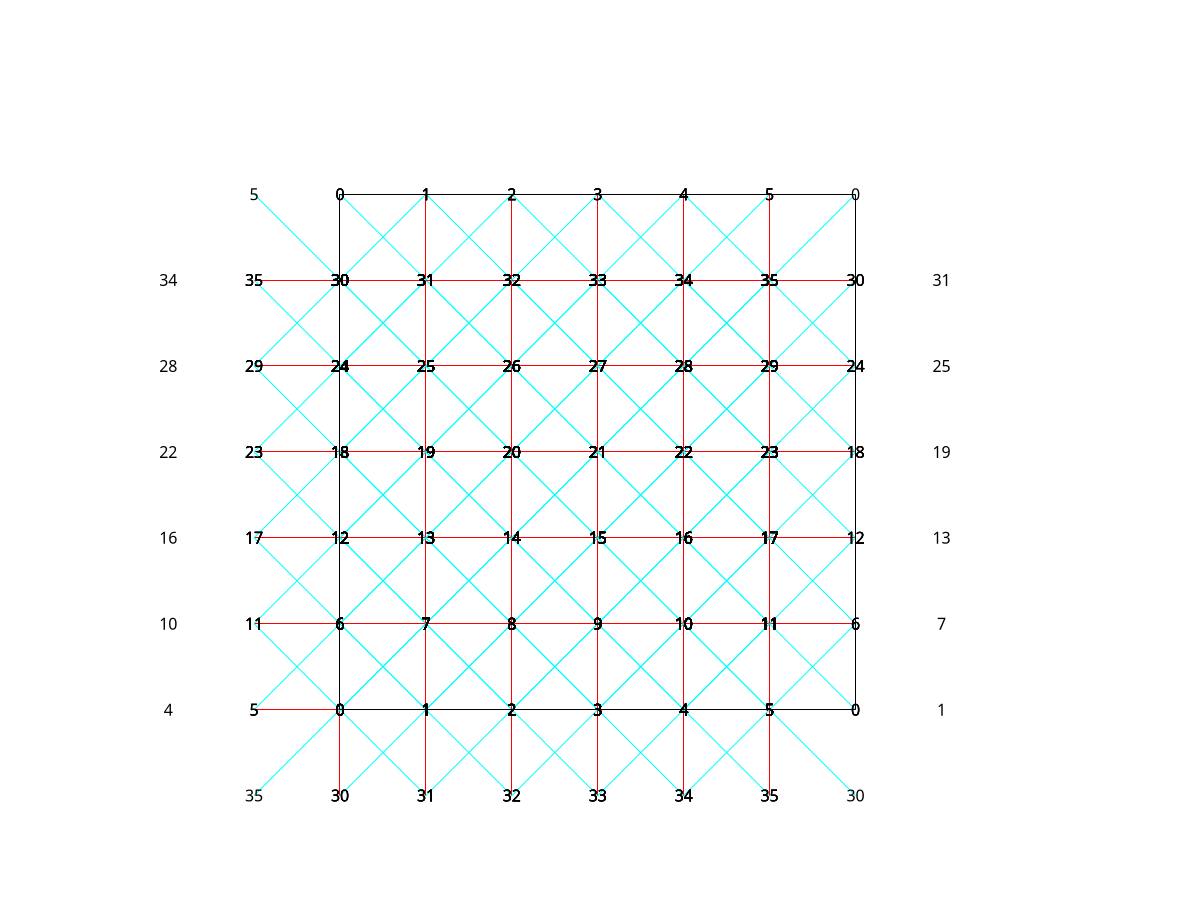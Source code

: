 #set terminal pdf color enhanced \
#dashed dl 1.0 size 20.0cm, 20.0cm 
#set output "lattice.pdf"
set xrange [-2.000000: 8.000000]
set yrange [-2.000000: 8.000000]
set size square
unset key
unset tics
unset border
set style line 1 lc 1 lt 1
set style line 2 lc 5 lt 1
set style line 3 lc 0 lt 1
set arrow from 0.000000, 0.000000 to 6.000000, 0.000000 nohead front ls 3
set arrow from 6.000000, 0.000000 to 6.000000, 6.000000 nohead front ls 3
set arrow from 6.000000, 6.000000 to 0.000000, 6.000000 nohead front ls 3
set arrow from 0.000000, 6.000000 to 0.000000, 0.000000 nohead front ls 3
set label "0" at 0.000000, 0.000000 center front
set label "5" at -1.000000, 0.000000 center front
set arrow from 0.000000, 0.000000 to -1.000000, 0.000000 nohead ls 1
set label "0" at 0.000000, 0.000000 center front
set label "1" at 1.000000, 0.000000 center front
set arrow from 0.000000, 0.000000 to 1.000000, 0.000000 nohead ls 1
set label "0" at 0.000000, 0.000000 center front
set label "30" at 0.000000, -1.000000 center front
set arrow from 0.000000, 0.000000 to 0.000000, -1.000000 nohead ls 1
set label "0" at 0.000000, 0.000000 center front
set label "6" at 0.000000, 1.000000 center front
set arrow from 0.000000, 0.000000 to 0.000000, 1.000000 nohead ls 1
set label "0" at 0.000000, 0.000000 center front
set label "35" at -1.000000, -1.000000 center front
set arrow from 0.000000, 0.000000 to -1.000000, -1.000000 nohead ls 2
set label "0" at 0.000000, 0.000000 center front
set label "7" at 1.000000, 1.000000 center front
set arrow from 0.000000, 0.000000 to 1.000000, 1.000000 nohead ls 2
set label "0" at 0.000000, 0.000000 center front
set label "11" at -1.000000, 1.000000 center front
set arrow from 0.000000, 0.000000 to -1.000000, 1.000000 nohead ls 2
set label "0" at 0.000000, 0.000000 center front
set label "31" at 1.000000, -1.000000 center front
set arrow from 0.000000, 0.000000 to 1.000000, -1.000000 nohead ls 2
set label "0" at 0.000000, 0.000000 center front
set label "4" at -2.000000, 0.000000 center front
set label "0" at 0.000000, 0.000000 center front
set label "2" at 2.000000, 0.000000 center front
set label "0" at 0.000000, 0.000000 center front
set label "30" at 0.000000, -1.000000 center front
set label "0" at 0.000000, 0.000000 center front
set label "6" at 0.000000, 1.000000 center front
set label "1" at 1.000000, 0.000000 center front
set label "0" at 0.000000, 0.000000 center front
set arrow from 1.000000, 0.000000 to 0.000000, 0.000000 nohead ls 1
set label "1" at 1.000000, 0.000000 center front
set label "2" at 2.000000, 0.000000 center front
set arrow from 1.000000, 0.000000 to 2.000000, 0.000000 nohead ls 1
set label "1" at 1.000000, 0.000000 center front
set label "31" at 1.000000, -1.000000 center front
set arrow from 1.000000, 0.000000 to 1.000000, -1.000000 nohead ls 1
set label "1" at 1.000000, 0.000000 center front
set label "7" at 1.000000, 1.000000 center front
set arrow from 1.000000, 0.000000 to 1.000000, 1.000000 nohead ls 1
set label "1" at 1.000000, 0.000000 center front
set label "30" at 0.000000, -1.000000 center front
set arrow from 1.000000, 0.000000 to 0.000000, -1.000000 nohead ls 2
set label "1" at 1.000000, 0.000000 center front
set label "8" at 2.000000, 1.000000 center front
set arrow from 1.000000, 0.000000 to 2.000000, 1.000000 nohead ls 2
set label "1" at 1.000000, 0.000000 center front
set label "6" at 0.000000, 1.000000 center front
set arrow from 1.000000, 0.000000 to 0.000000, 1.000000 nohead ls 2
set label "1" at 1.000000, 0.000000 center front
set label "32" at 2.000000, -1.000000 center front
set arrow from 1.000000, 0.000000 to 2.000000, -1.000000 nohead ls 2
set label "1" at 1.000000, 0.000000 center front
set label "5" at -1.000000, 0.000000 center front
set label "1" at 1.000000, 0.000000 center front
set label "3" at 3.000000, 0.000000 center front
set label "1" at 1.000000, 0.000000 center front
set label "31" at 1.000000, -1.000000 center front
set label "1" at 1.000000, 0.000000 center front
set label "7" at 1.000000, 1.000000 center front
set label "2" at 2.000000, 0.000000 center front
set label "1" at 1.000000, 0.000000 center front
set arrow from 2.000000, 0.000000 to 1.000000, 0.000000 nohead ls 1
set label "2" at 2.000000, 0.000000 center front
set label "3" at 3.000000, 0.000000 center front
set arrow from 2.000000, 0.000000 to 3.000000, 0.000000 nohead ls 1
set label "2" at 2.000000, 0.000000 center front
set label "32" at 2.000000, -1.000000 center front
set arrow from 2.000000, 0.000000 to 2.000000, -1.000000 nohead ls 1
set label "2" at 2.000000, 0.000000 center front
set label "8" at 2.000000, 1.000000 center front
set arrow from 2.000000, 0.000000 to 2.000000, 1.000000 nohead ls 1
set label "2" at 2.000000, 0.000000 center front
set label "31" at 1.000000, -1.000000 center front
set arrow from 2.000000, 0.000000 to 1.000000, -1.000000 nohead ls 2
set label "2" at 2.000000, 0.000000 center front
set label "9" at 3.000000, 1.000000 center front
set arrow from 2.000000, 0.000000 to 3.000000, 1.000000 nohead ls 2
set label "2" at 2.000000, 0.000000 center front
set label "7" at 1.000000, 1.000000 center front
set arrow from 2.000000, 0.000000 to 1.000000, 1.000000 nohead ls 2
set label "2" at 2.000000, 0.000000 center front
set label "33" at 3.000000, -1.000000 center front
set arrow from 2.000000, 0.000000 to 3.000000, -1.000000 nohead ls 2
set label "2" at 2.000000, 0.000000 center front
set label "0" at 0.000000, 0.000000 center front
set label "2" at 2.000000, 0.000000 center front
set label "4" at 4.000000, 0.000000 center front
set label "2" at 2.000000, 0.000000 center front
set label "32" at 2.000000, -1.000000 center front
set label "2" at 2.000000, 0.000000 center front
set label "8" at 2.000000, 1.000000 center front
set label "3" at 3.000000, 0.000000 center front
set label "2" at 2.000000, 0.000000 center front
set arrow from 3.000000, 0.000000 to 2.000000, 0.000000 nohead ls 1
set label "3" at 3.000000, 0.000000 center front
set label "4" at 4.000000, 0.000000 center front
set arrow from 3.000000, 0.000000 to 4.000000, 0.000000 nohead ls 1
set label "3" at 3.000000, 0.000000 center front
set label "33" at 3.000000, -1.000000 center front
set arrow from 3.000000, 0.000000 to 3.000000, -1.000000 nohead ls 1
set label "3" at 3.000000, 0.000000 center front
set label "9" at 3.000000, 1.000000 center front
set arrow from 3.000000, 0.000000 to 3.000000, 1.000000 nohead ls 1
set label "3" at 3.000000, 0.000000 center front
set label "32" at 2.000000, -1.000000 center front
set arrow from 3.000000, 0.000000 to 2.000000, -1.000000 nohead ls 2
set label "3" at 3.000000, 0.000000 center front
set label "10" at 4.000000, 1.000000 center front
set arrow from 3.000000, 0.000000 to 4.000000, 1.000000 nohead ls 2
set label "3" at 3.000000, 0.000000 center front
set label "8" at 2.000000, 1.000000 center front
set arrow from 3.000000, 0.000000 to 2.000000, 1.000000 nohead ls 2
set label "3" at 3.000000, 0.000000 center front
set label "34" at 4.000000, -1.000000 center front
set arrow from 3.000000, 0.000000 to 4.000000, -1.000000 nohead ls 2
set label "3" at 3.000000, 0.000000 center front
set label "1" at 1.000000, 0.000000 center front
set label "3" at 3.000000, 0.000000 center front
set label "5" at 5.000000, 0.000000 center front
set label "3" at 3.000000, 0.000000 center front
set label "33" at 3.000000, -1.000000 center front
set label "3" at 3.000000, 0.000000 center front
set label "9" at 3.000000, 1.000000 center front
set label "4" at 4.000000, 0.000000 center front
set label "3" at 3.000000, 0.000000 center front
set arrow from 4.000000, 0.000000 to 3.000000, 0.000000 nohead ls 1
set label "4" at 4.000000, 0.000000 center front
set label "5" at 5.000000, 0.000000 center front
set arrow from 4.000000, 0.000000 to 5.000000, 0.000000 nohead ls 1
set label "4" at 4.000000, 0.000000 center front
set label "34" at 4.000000, -1.000000 center front
set arrow from 4.000000, 0.000000 to 4.000000, -1.000000 nohead ls 1
set label "4" at 4.000000, 0.000000 center front
set label "10" at 4.000000, 1.000000 center front
set arrow from 4.000000, 0.000000 to 4.000000, 1.000000 nohead ls 1
set label "4" at 4.000000, 0.000000 center front
set label "33" at 3.000000, -1.000000 center front
set arrow from 4.000000, 0.000000 to 3.000000, -1.000000 nohead ls 2
set label "4" at 4.000000, 0.000000 center front
set label "11" at 5.000000, 1.000000 center front
set arrow from 4.000000, 0.000000 to 5.000000, 1.000000 nohead ls 2
set label "4" at 4.000000, 0.000000 center front
set label "9" at 3.000000, 1.000000 center front
set arrow from 4.000000, 0.000000 to 3.000000, 1.000000 nohead ls 2
set label "4" at 4.000000, 0.000000 center front
set label "35" at 5.000000, -1.000000 center front
set arrow from 4.000000, 0.000000 to 5.000000, -1.000000 nohead ls 2
set label "4" at 4.000000, 0.000000 center front
set label "2" at 2.000000, 0.000000 center front
set label "4" at 4.000000, 0.000000 center front
set label "0" at 6.000000, 0.000000 center front
set label "4" at 4.000000, 0.000000 center front
set label "34" at 4.000000, -1.000000 center front
set label "4" at 4.000000, 0.000000 center front
set label "10" at 4.000000, 1.000000 center front
set label "5" at 5.000000, 0.000000 center front
set label "4" at 4.000000, 0.000000 center front
set arrow from 5.000000, 0.000000 to 4.000000, 0.000000 nohead ls 1
set label "5" at 5.000000, 0.000000 center front
set label "0" at 6.000000, 0.000000 center front
set arrow from 5.000000, 0.000000 to 6.000000, 0.000000 nohead ls 1
set label "5" at 5.000000, 0.000000 center front
set label "35" at 5.000000, -1.000000 center front
set arrow from 5.000000, 0.000000 to 5.000000, -1.000000 nohead ls 1
set label "5" at 5.000000, 0.000000 center front
set label "11" at 5.000000, 1.000000 center front
set arrow from 5.000000, 0.000000 to 5.000000, 1.000000 nohead ls 1
set label "5" at 5.000000, 0.000000 center front
set label "34" at 4.000000, -1.000000 center front
set arrow from 5.000000, 0.000000 to 4.000000, -1.000000 nohead ls 2
set label "5" at 5.000000, 0.000000 center front
set label "6" at 6.000000, 1.000000 center front
set arrow from 5.000000, 0.000000 to 6.000000, 1.000000 nohead ls 2
set label "5" at 5.000000, 0.000000 center front
set label "10" at 4.000000, 1.000000 center front
set arrow from 5.000000, 0.000000 to 4.000000, 1.000000 nohead ls 2
set label "5" at 5.000000, 0.000000 center front
set label "30" at 6.000000, -1.000000 center front
set arrow from 5.000000, 0.000000 to 6.000000, -1.000000 nohead ls 2
set label "5" at 5.000000, 0.000000 center front
set label "3" at 3.000000, 0.000000 center front
set label "5" at 5.000000, 0.000000 center front
set label "1" at 7.000000, 0.000000 center front
set label "5" at 5.000000, 0.000000 center front
set label "35" at 5.000000, -1.000000 center front
set label "5" at 5.000000, 0.000000 center front
set label "11" at 5.000000, 1.000000 center front
set label "6" at 0.000000, 1.000000 center front
set label "11" at -1.000000, 1.000000 center front
set arrow from 0.000000, 1.000000 to -1.000000, 1.000000 nohead ls 1
set label "6" at 0.000000, 1.000000 center front
set label "7" at 1.000000, 1.000000 center front
set arrow from 0.000000, 1.000000 to 1.000000, 1.000000 nohead ls 1
set label "6" at 0.000000, 1.000000 center front
set label "0" at 0.000000, 0.000000 center front
set arrow from 0.000000, 1.000000 to 0.000000, 0.000000 nohead ls 1
set label "6" at 0.000000, 1.000000 center front
set label "12" at 0.000000, 2.000000 center front
set arrow from 0.000000, 1.000000 to 0.000000, 2.000000 nohead ls 1
set label "6" at 0.000000, 1.000000 center front
set label "5" at -1.000000, 0.000000 center front
set arrow from 0.000000, 1.000000 to -1.000000, 0.000000 nohead ls 2
set label "6" at 0.000000, 1.000000 center front
set label "13" at 1.000000, 2.000000 center front
set arrow from 0.000000, 1.000000 to 1.000000, 2.000000 nohead ls 2
set label "6" at 0.000000, 1.000000 center front
set label "17" at -1.000000, 2.000000 center front
set arrow from 0.000000, 1.000000 to -1.000000, 2.000000 nohead ls 2
set label "6" at 0.000000, 1.000000 center front
set label "1" at 1.000000, 0.000000 center front
set arrow from 0.000000, 1.000000 to 1.000000, 0.000000 nohead ls 2
set label "6" at 0.000000, 1.000000 center front
set label "10" at -2.000000, 1.000000 center front
set label "6" at 0.000000, 1.000000 center front
set label "8" at 2.000000, 1.000000 center front
set label "6" at 0.000000, 1.000000 center front
set label "0" at 0.000000, 0.000000 center front
set label "6" at 0.000000, 1.000000 center front
set label "12" at 0.000000, 2.000000 center front
set label "7" at 1.000000, 1.000000 center front
set label "6" at 0.000000, 1.000000 center front
set arrow from 1.000000, 1.000000 to 0.000000, 1.000000 nohead ls 1
set label "7" at 1.000000, 1.000000 center front
set label "8" at 2.000000, 1.000000 center front
set arrow from 1.000000, 1.000000 to 2.000000, 1.000000 nohead ls 1
set label "7" at 1.000000, 1.000000 center front
set label "1" at 1.000000, 0.000000 center front
set arrow from 1.000000, 1.000000 to 1.000000, 0.000000 nohead ls 1
set label "7" at 1.000000, 1.000000 center front
set label "13" at 1.000000, 2.000000 center front
set arrow from 1.000000, 1.000000 to 1.000000, 2.000000 nohead ls 1
set label "7" at 1.000000, 1.000000 center front
set label "0" at 0.000000, 0.000000 center front
set arrow from 1.000000, 1.000000 to 0.000000, 0.000000 nohead ls 2
set label "7" at 1.000000, 1.000000 center front
set label "14" at 2.000000, 2.000000 center front
set arrow from 1.000000, 1.000000 to 2.000000, 2.000000 nohead ls 2
set label "7" at 1.000000, 1.000000 center front
set label "12" at 0.000000, 2.000000 center front
set arrow from 1.000000, 1.000000 to 0.000000, 2.000000 nohead ls 2
set label "7" at 1.000000, 1.000000 center front
set label "2" at 2.000000, 0.000000 center front
set arrow from 1.000000, 1.000000 to 2.000000, 0.000000 nohead ls 2
set label "7" at 1.000000, 1.000000 center front
set label "11" at -1.000000, 1.000000 center front
set label "7" at 1.000000, 1.000000 center front
set label "9" at 3.000000, 1.000000 center front
set label "7" at 1.000000, 1.000000 center front
set label "1" at 1.000000, 0.000000 center front
set label "7" at 1.000000, 1.000000 center front
set label "13" at 1.000000, 2.000000 center front
set label "8" at 2.000000, 1.000000 center front
set label "7" at 1.000000, 1.000000 center front
set arrow from 2.000000, 1.000000 to 1.000000, 1.000000 nohead ls 1
set label "8" at 2.000000, 1.000000 center front
set label "9" at 3.000000, 1.000000 center front
set arrow from 2.000000, 1.000000 to 3.000000, 1.000000 nohead ls 1
set label "8" at 2.000000, 1.000000 center front
set label "2" at 2.000000, 0.000000 center front
set arrow from 2.000000, 1.000000 to 2.000000, 0.000000 nohead ls 1
set label "8" at 2.000000, 1.000000 center front
set label "14" at 2.000000, 2.000000 center front
set arrow from 2.000000, 1.000000 to 2.000000, 2.000000 nohead ls 1
set label "8" at 2.000000, 1.000000 center front
set label "1" at 1.000000, 0.000000 center front
set arrow from 2.000000, 1.000000 to 1.000000, 0.000000 nohead ls 2
set label "8" at 2.000000, 1.000000 center front
set label "15" at 3.000000, 2.000000 center front
set arrow from 2.000000, 1.000000 to 3.000000, 2.000000 nohead ls 2
set label "8" at 2.000000, 1.000000 center front
set label "13" at 1.000000, 2.000000 center front
set arrow from 2.000000, 1.000000 to 1.000000, 2.000000 nohead ls 2
set label "8" at 2.000000, 1.000000 center front
set label "3" at 3.000000, 0.000000 center front
set arrow from 2.000000, 1.000000 to 3.000000, 0.000000 nohead ls 2
set label "8" at 2.000000, 1.000000 center front
set label "6" at 0.000000, 1.000000 center front
set label "8" at 2.000000, 1.000000 center front
set label "10" at 4.000000, 1.000000 center front
set label "8" at 2.000000, 1.000000 center front
set label "2" at 2.000000, 0.000000 center front
set label "8" at 2.000000, 1.000000 center front
set label "14" at 2.000000, 2.000000 center front
set label "9" at 3.000000, 1.000000 center front
set label "8" at 2.000000, 1.000000 center front
set arrow from 3.000000, 1.000000 to 2.000000, 1.000000 nohead ls 1
set label "9" at 3.000000, 1.000000 center front
set label "10" at 4.000000, 1.000000 center front
set arrow from 3.000000, 1.000000 to 4.000000, 1.000000 nohead ls 1
set label "9" at 3.000000, 1.000000 center front
set label "3" at 3.000000, 0.000000 center front
set arrow from 3.000000, 1.000000 to 3.000000, 0.000000 nohead ls 1
set label "9" at 3.000000, 1.000000 center front
set label "15" at 3.000000, 2.000000 center front
set arrow from 3.000000, 1.000000 to 3.000000, 2.000000 nohead ls 1
set label "9" at 3.000000, 1.000000 center front
set label "2" at 2.000000, 0.000000 center front
set arrow from 3.000000, 1.000000 to 2.000000, 0.000000 nohead ls 2
set label "9" at 3.000000, 1.000000 center front
set label "16" at 4.000000, 2.000000 center front
set arrow from 3.000000, 1.000000 to 4.000000, 2.000000 nohead ls 2
set label "9" at 3.000000, 1.000000 center front
set label "14" at 2.000000, 2.000000 center front
set arrow from 3.000000, 1.000000 to 2.000000, 2.000000 nohead ls 2
set label "9" at 3.000000, 1.000000 center front
set label "4" at 4.000000, 0.000000 center front
set arrow from 3.000000, 1.000000 to 4.000000, 0.000000 nohead ls 2
set label "9" at 3.000000, 1.000000 center front
set label "7" at 1.000000, 1.000000 center front
set label "9" at 3.000000, 1.000000 center front
set label "11" at 5.000000, 1.000000 center front
set label "9" at 3.000000, 1.000000 center front
set label "3" at 3.000000, 0.000000 center front
set label "9" at 3.000000, 1.000000 center front
set label "15" at 3.000000, 2.000000 center front
set label "10" at 4.000000, 1.000000 center front
set label "9" at 3.000000, 1.000000 center front
set arrow from 4.000000, 1.000000 to 3.000000, 1.000000 nohead ls 1
set label "10" at 4.000000, 1.000000 center front
set label "11" at 5.000000, 1.000000 center front
set arrow from 4.000000, 1.000000 to 5.000000, 1.000000 nohead ls 1
set label "10" at 4.000000, 1.000000 center front
set label "4" at 4.000000, 0.000000 center front
set arrow from 4.000000, 1.000000 to 4.000000, 0.000000 nohead ls 1
set label "10" at 4.000000, 1.000000 center front
set label "16" at 4.000000, 2.000000 center front
set arrow from 4.000000, 1.000000 to 4.000000, 2.000000 nohead ls 1
set label "10" at 4.000000, 1.000000 center front
set label "3" at 3.000000, 0.000000 center front
set arrow from 4.000000, 1.000000 to 3.000000, 0.000000 nohead ls 2
set label "10" at 4.000000, 1.000000 center front
set label "17" at 5.000000, 2.000000 center front
set arrow from 4.000000, 1.000000 to 5.000000, 2.000000 nohead ls 2
set label "10" at 4.000000, 1.000000 center front
set label "15" at 3.000000, 2.000000 center front
set arrow from 4.000000, 1.000000 to 3.000000, 2.000000 nohead ls 2
set label "10" at 4.000000, 1.000000 center front
set label "5" at 5.000000, 0.000000 center front
set arrow from 4.000000, 1.000000 to 5.000000, 0.000000 nohead ls 2
set label "10" at 4.000000, 1.000000 center front
set label "8" at 2.000000, 1.000000 center front
set label "10" at 4.000000, 1.000000 center front
set label "6" at 6.000000, 1.000000 center front
set label "10" at 4.000000, 1.000000 center front
set label "4" at 4.000000, 0.000000 center front
set label "10" at 4.000000, 1.000000 center front
set label "16" at 4.000000, 2.000000 center front
set label "11" at 5.000000, 1.000000 center front
set label "10" at 4.000000, 1.000000 center front
set arrow from 5.000000, 1.000000 to 4.000000, 1.000000 nohead ls 1
set label "11" at 5.000000, 1.000000 center front
set label "6" at 6.000000, 1.000000 center front
set arrow from 5.000000, 1.000000 to 6.000000, 1.000000 nohead ls 1
set label "11" at 5.000000, 1.000000 center front
set label "5" at 5.000000, 0.000000 center front
set arrow from 5.000000, 1.000000 to 5.000000, 0.000000 nohead ls 1
set label "11" at 5.000000, 1.000000 center front
set label "17" at 5.000000, 2.000000 center front
set arrow from 5.000000, 1.000000 to 5.000000, 2.000000 nohead ls 1
set label "11" at 5.000000, 1.000000 center front
set label "4" at 4.000000, 0.000000 center front
set arrow from 5.000000, 1.000000 to 4.000000, 0.000000 nohead ls 2
set label "11" at 5.000000, 1.000000 center front
set label "12" at 6.000000, 2.000000 center front
set arrow from 5.000000, 1.000000 to 6.000000, 2.000000 nohead ls 2
set label "11" at 5.000000, 1.000000 center front
set label "16" at 4.000000, 2.000000 center front
set arrow from 5.000000, 1.000000 to 4.000000, 2.000000 nohead ls 2
set label "11" at 5.000000, 1.000000 center front
set label "0" at 6.000000, 0.000000 center front
set arrow from 5.000000, 1.000000 to 6.000000, 0.000000 nohead ls 2
set label "11" at 5.000000, 1.000000 center front
set label "9" at 3.000000, 1.000000 center front
set label "11" at 5.000000, 1.000000 center front
set label "7" at 7.000000, 1.000000 center front
set label "11" at 5.000000, 1.000000 center front
set label "5" at 5.000000, 0.000000 center front
set label "11" at 5.000000, 1.000000 center front
set label "17" at 5.000000, 2.000000 center front
set label "12" at 0.000000, 2.000000 center front
set label "17" at -1.000000, 2.000000 center front
set arrow from 0.000000, 2.000000 to -1.000000, 2.000000 nohead ls 1
set label "12" at 0.000000, 2.000000 center front
set label "13" at 1.000000, 2.000000 center front
set arrow from 0.000000, 2.000000 to 1.000000, 2.000000 nohead ls 1
set label "12" at 0.000000, 2.000000 center front
set label "6" at 0.000000, 1.000000 center front
set arrow from 0.000000, 2.000000 to 0.000000, 1.000000 nohead ls 1
set label "12" at 0.000000, 2.000000 center front
set label "18" at 0.000000, 3.000000 center front
set arrow from 0.000000, 2.000000 to 0.000000, 3.000000 nohead ls 1
set label "12" at 0.000000, 2.000000 center front
set label "11" at -1.000000, 1.000000 center front
set arrow from 0.000000, 2.000000 to -1.000000, 1.000000 nohead ls 2
set label "12" at 0.000000, 2.000000 center front
set label "19" at 1.000000, 3.000000 center front
set arrow from 0.000000, 2.000000 to 1.000000, 3.000000 nohead ls 2
set label "12" at 0.000000, 2.000000 center front
set label "23" at -1.000000, 3.000000 center front
set arrow from 0.000000, 2.000000 to -1.000000, 3.000000 nohead ls 2
set label "12" at 0.000000, 2.000000 center front
set label "7" at 1.000000, 1.000000 center front
set arrow from 0.000000, 2.000000 to 1.000000, 1.000000 nohead ls 2
set label "12" at 0.000000, 2.000000 center front
set label "16" at -2.000000, 2.000000 center front
set label "12" at 0.000000, 2.000000 center front
set label "14" at 2.000000, 2.000000 center front
set label "12" at 0.000000, 2.000000 center front
set label "6" at 0.000000, 1.000000 center front
set label "12" at 0.000000, 2.000000 center front
set label "18" at 0.000000, 3.000000 center front
set label "13" at 1.000000, 2.000000 center front
set label "12" at 0.000000, 2.000000 center front
set arrow from 1.000000, 2.000000 to 0.000000, 2.000000 nohead ls 1
set label "13" at 1.000000, 2.000000 center front
set label "14" at 2.000000, 2.000000 center front
set arrow from 1.000000, 2.000000 to 2.000000, 2.000000 nohead ls 1
set label "13" at 1.000000, 2.000000 center front
set label "7" at 1.000000, 1.000000 center front
set arrow from 1.000000, 2.000000 to 1.000000, 1.000000 nohead ls 1
set label "13" at 1.000000, 2.000000 center front
set label "19" at 1.000000, 3.000000 center front
set arrow from 1.000000, 2.000000 to 1.000000, 3.000000 nohead ls 1
set label "13" at 1.000000, 2.000000 center front
set label "6" at 0.000000, 1.000000 center front
set arrow from 1.000000, 2.000000 to 0.000000, 1.000000 nohead ls 2
set label "13" at 1.000000, 2.000000 center front
set label "20" at 2.000000, 3.000000 center front
set arrow from 1.000000, 2.000000 to 2.000000, 3.000000 nohead ls 2
set label "13" at 1.000000, 2.000000 center front
set label "18" at 0.000000, 3.000000 center front
set arrow from 1.000000, 2.000000 to 0.000000, 3.000000 nohead ls 2
set label "13" at 1.000000, 2.000000 center front
set label "8" at 2.000000, 1.000000 center front
set arrow from 1.000000, 2.000000 to 2.000000, 1.000000 nohead ls 2
set label "13" at 1.000000, 2.000000 center front
set label "17" at -1.000000, 2.000000 center front
set label "13" at 1.000000, 2.000000 center front
set label "15" at 3.000000, 2.000000 center front
set label "13" at 1.000000, 2.000000 center front
set label "7" at 1.000000, 1.000000 center front
set label "13" at 1.000000, 2.000000 center front
set label "19" at 1.000000, 3.000000 center front
set label "14" at 2.000000, 2.000000 center front
set label "13" at 1.000000, 2.000000 center front
set arrow from 2.000000, 2.000000 to 1.000000, 2.000000 nohead ls 1
set label "14" at 2.000000, 2.000000 center front
set label "15" at 3.000000, 2.000000 center front
set arrow from 2.000000, 2.000000 to 3.000000, 2.000000 nohead ls 1
set label "14" at 2.000000, 2.000000 center front
set label "8" at 2.000000, 1.000000 center front
set arrow from 2.000000, 2.000000 to 2.000000, 1.000000 nohead ls 1
set label "14" at 2.000000, 2.000000 center front
set label "20" at 2.000000, 3.000000 center front
set arrow from 2.000000, 2.000000 to 2.000000, 3.000000 nohead ls 1
set label "14" at 2.000000, 2.000000 center front
set label "7" at 1.000000, 1.000000 center front
set arrow from 2.000000, 2.000000 to 1.000000, 1.000000 nohead ls 2
set label "14" at 2.000000, 2.000000 center front
set label "21" at 3.000000, 3.000000 center front
set arrow from 2.000000, 2.000000 to 3.000000, 3.000000 nohead ls 2
set label "14" at 2.000000, 2.000000 center front
set label "19" at 1.000000, 3.000000 center front
set arrow from 2.000000, 2.000000 to 1.000000, 3.000000 nohead ls 2
set label "14" at 2.000000, 2.000000 center front
set label "9" at 3.000000, 1.000000 center front
set arrow from 2.000000, 2.000000 to 3.000000, 1.000000 nohead ls 2
set label "14" at 2.000000, 2.000000 center front
set label "12" at 0.000000, 2.000000 center front
set label "14" at 2.000000, 2.000000 center front
set label "16" at 4.000000, 2.000000 center front
set label "14" at 2.000000, 2.000000 center front
set label "8" at 2.000000, 1.000000 center front
set label "14" at 2.000000, 2.000000 center front
set label "20" at 2.000000, 3.000000 center front
set label "15" at 3.000000, 2.000000 center front
set label "14" at 2.000000, 2.000000 center front
set arrow from 3.000000, 2.000000 to 2.000000, 2.000000 nohead ls 1
set label "15" at 3.000000, 2.000000 center front
set label "16" at 4.000000, 2.000000 center front
set arrow from 3.000000, 2.000000 to 4.000000, 2.000000 nohead ls 1
set label "15" at 3.000000, 2.000000 center front
set label "9" at 3.000000, 1.000000 center front
set arrow from 3.000000, 2.000000 to 3.000000, 1.000000 nohead ls 1
set label "15" at 3.000000, 2.000000 center front
set label "21" at 3.000000, 3.000000 center front
set arrow from 3.000000, 2.000000 to 3.000000, 3.000000 nohead ls 1
set label "15" at 3.000000, 2.000000 center front
set label "8" at 2.000000, 1.000000 center front
set arrow from 3.000000, 2.000000 to 2.000000, 1.000000 nohead ls 2
set label "15" at 3.000000, 2.000000 center front
set label "22" at 4.000000, 3.000000 center front
set arrow from 3.000000, 2.000000 to 4.000000, 3.000000 nohead ls 2
set label "15" at 3.000000, 2.000000 center front
set label "20" at 2.000000, 3.000000 center front
set arrow from 3.000000, 2.000000 to 2.000000, 3.000000 nohead ls 2
set label "15" at 3.000000, 2.000000 center front
set label "10" at 4.000000, 1.000000 center front
set arrow from 3.000000, 2.000000 to 4.000000, 1.000000 nohead ls 2
set label "15" at 3.000000, 2.000000 center front
set label "13" at 1.000000, 2.000000 center front
set label "15" at 3.000000, 2.000000 center front
set label "17" at 5.000000, 2.000000 center front
set label "15" at 3.000000, 2.000000 center front
set label "9" at 3.000000, 1.000000 center front
set label "15" at 3.000000, 2.000000 center front
set label "21" at 3.000000, 3.000000 center front
set label "16" at 4.000000, 2.000000 center front
set label "15" at 3.000000, 2.000000 center front
set arrow from 4.000000, 2.000000 to 3.000000, 2.000000 nohead ls 1
set label "16" at 4.000000, 2.000000 center front
set label "17" at 5.000000, 2.000000 center front
set arrow from 4.000000, 2.000000 to 5.000000, 2.000000 nohead ls 1
set label "16" at 4.000000, 2.000000 center front
set label "10" at 4.000000, 1.000000 center front
set arrow from 4.000000, 2.000000 to 4.000000, 1.000000 nohead ls 1
set label "16" at 4.000000, 2.000000 center front
set label "22" at 4.000000, 3.000000 center front
set arrow from 4.000000, 2.000000 to 4.000000, 3.000000 nohead ls 1
set label "16" at 4.000000, 2.000000 center front
set label "9" at 3.000000, 1.000000 center front
set arrow from 4.000000, 2.000000 to 3.000000, 1.000000 nohead ls 2
set label "16" at 4.000000, 2.000000 center front
set label "23" at 5.000000, 3.000000 center front
set arrow from 4.000000, 2.000000 to 5.000000, 3.000000 nohead ls 2
set label "16" at 4.000000, 2.000000 center front
set label "21" at 3.000000, 3.000000 center front
set arrow from 4.000000, 2.000000 to 3.000000, 3.000000 nohead ls 2
set label "16" at 4.000000, 2.000000 center front
set label "11" at 5.000000, 1.000000 center front
set arrow from 4.000000, 2.000000 to 5.000000, 1.000000 nohead ls 2
set label "16" at 4.000000, 2.000000 center front
set label "14" at 2.000000, 2.000000 center front
set label "16" at 4.000000, 2.000000 center front
set label "12" at 6.000000, 2.000000 center front
set label "16" at 4.000000, 2.000000 center front
set label "10" at 4.000000, 1.000000 center front
set label "16" at 4.000000, 2.000000 center front
set label "22" at 4.000000, 3.000000 center front
set label "17" at 5.000000, 2.000000 center front
set label "16" at 4.000000, 2.000000 center front
set arrow from 5.000000, 2.000000 to 4.000000, 2.000000 nohead ls 1
set label "17" at 5.000000, 2.000000 center front
set label "12" at 6.000000, 2.000000 center front
set arrow from 5.000000, 2.000000 to 6.000000, 2.000000 nohead ls 1
set label "17" at 5.000000, 2.000000 center front
set label "11" at 5.000000, 1.000000 center front
set arrow from 5.000000, 2.000000 to 5.000000, 1.000000 nohead ls 1
set label "17" at 5.000000, 2.000000 center front
set label "23" at 5.000000, 3.000000 center front
set arrow from 5.000000, 2.000000 to 5.000000, 3.000000 nohead ls 1
set label "17" at 5.000000, 2.000000 center front
set label "10" at 4.000000, 1.000000 center front
set arrow from 5.000000, 2.000000 to 4.000000, 1.000000 nohead ls 2
set label "17" at 5.000000, 2.000000 center front
set label "18" at 6.000000, 3.000000 center front
set arrow from 5.000000, 2.000000 to 6.000000, 3.000000 nohead ls 2
set label "17" at 5.000000, 2.000000 center front
set label "22" at 4.000000, 3.000000 center front
set arrow from 5.000000, 2.000000 to 4.000000, 3.000000 nohead ls 2
set label "17" at 5.000000, 2.000000 center front
set label "6" at 6.000000, 1.000000 center front
set arrow from 5.000000, 2.000000 to 6.000000, 1.000000 nohead ls 2
set label "17" at 5.000000, 2.000000 center front
set label "15" at 3.000000, 2.000000 center front
set label "17" at 5.000000, 2.000000 center front
set label "13" at 7.000000, 2.000000 center front
set label "17" at 5.000000, 2.000000 center front
set label "11" at 5.000000, 1.000000 center front
set label "17" at 5.000000, 2.000000 center front
set label "23" at 5.000000, 3.000000 center front
set label "18" at 0.000000, 3.000000 center front
set label "23" at -1.000000, 3.000000 center front
set arrow from 0.000000, 3.000000 to -1.000000, 3.000000 nohead ls 1
set label "18" at 0.000000, 3.000000 center front
set label "19" at 1.000000, 3.000000 center front
set arrow from 0.000000, 3.000000 to 1.000000, 3.000000 nohead ls 1
set label "18" at 0.000000, 3.000000 center front
set label "12" at 0.000000, 2.000000 center front
set arrow from 0.000000, 3.000000 to 0.000000, 2.000000 nohead ls 1
set label "18" at 0.000000, 3.000000 center front
set label "24" at 0.000000, 4.000000 center front
set arrow from 0.000000, 3.000000 to 0.000000, 4.000000 nohead ls 1
set label "18" at 0.000000, 3.000000 center front
set label "17" at -1.000000, 2.000000 center front
set arrow from 0.000000, 3.000000 to -1.000000, 2.000000 nohead ls 2
set label "18" at 0.000000, 3.000000 center front
set label "25" at 1.000000, 4.000000 center front
set arrow from 0.000000, 3.000000 to 1.000000, 4.000000 nohead ls 2
set label "18" at 0.000000, 3.000000 center front
set label "29" at -1.000000, 4.000000 center front
set arrow from 0.000000, 3.000000 to -1.000000, 4.000000 nohead ls 2
set label "18" at 0.000000, 3.000000 center front
set label "13" at 1.000000, 2.000000 center front
set arrow from 0.000000, 3.000000 to 1.000000, 2.000000 nohead ls 2
set label "18" at 0.000000, 3.000000 center front
set label "22" at -2.000000, 3.000000 center front
set label "18" at 0.000000, 3.000000 center front
set label "20" at 2.000000, 3.000000 center front
set label "18" at 0.000000, 3.000000 center front
set label "12" at 0.000000, 2.000000 center front
set label "18" at 0.000000, 3.000000 center front
set label "24" at 0.000000, 4.000000 center front
set label "19" at 1.000000, 3.000000 center front
set label "18" at 0.000000, 3.000000 center front
set arrow from 1.000000, 3.000000 to 0.000000, 3.000000 nohead ls 1
set label "19" at 1.000000, 3.000000 center front
set label "20" at 2.000000, 3.000000 center front
set arrow from 1.000000, 3.000000 to 2.000000, 3.000000 nohead ls 1
set label "19" at 1.000000, 3.000000 center front
set label "13" at 1.000000, 2.000000 center front
set arrow from 1.000000, 3.000000 to 1.000000, 2.000000 nohead ls 1
set label "19" at 1.000000, 3.000000 center front
set label "25" at 1.000000, 4.000000 center front
set arrow from 1.000000, 3.000000 to 1.000000, 4.000000 nohead ls 1
set label "19" at 1.000000, 3.000000 center front
set label "12" at 0.000000, 2.000000 center front
set arrow from 1.000000, 3.000000 to 0.000000, 2.000000 nohead ls 2
set label "19" at 1.000000, 3.000000 center front
set label "26" at 2.000000, 4.000000 center front
set arrow from 1.000000, 3.000000 to 2.000000, 4.000000 nohead ls 2
set label "19" at 1.000000, 3.000000 center front
set label "24" at 0.000000, 4.000000 center front
set arrow from 1.000000, 3.000000 to 0.000000, 4.000000 nohead ls 2
set label "19" at 1.000000, 3.000000 center front
set label "14" at 2.000000, 2.000000 center front
set arrow from 1.000000, 3.000000 to 2.000000, 2.000000 nohead ls 2
set label "19" at 1.000000, 3.000000 center front
set label "23" at -1.000000, 3.000000 center front
set label "19" at 1.000000, 3.000000 center front
set label "21" at 3.000000, 3.000000 center front
set label "19" at 1.000000, 3.000000 center front
set label "13" at 1.000000, 2.000000 center front
set label "19" at 1.000000, 3.000000 center front
set label "25" at 1.000000, 4.000000 center front
set label "20" at 2.000000, 3.000000 center front
set label "19" at 1.000000, 3.000000 center front
set arrow from 2.000000, 3.000000 to 1.000000, 3.000000 nohead ls 1
set label "20" at 2.000000, 3.000000 center front
set label "21" at 3.000000, 3.000000 center front
set arrow from 2.000000, 3.000000 to 3.000000, 3.000000 nohead ls 1
set label "20" at 2.000000, 3.000000 center front
set label "14" at 2.000000, 2.000000 center front
set arrow from 2.000000, 3.000000 to 2.000000, 2.000000 nohead ls 1
set label "20" at 2.000000, 3.000000 center front
set label "26" at 2.000000, 4.000000 center front
set arrow from 2.000000, 3.000000 to 2.000000, 4.000000 nohead ls 1
set label "20" at 2.000000, 3.000000 center front
set label "13" at 1.000000, 2.000000 center front
set arrow from 2.000000, 3.000000 to 1.000000, 2.000000 nohead ls 2
set label "20" at 2.000000, 3.000000 center front
set label "27" at 3.000000, 4.000000 center front
set arrow from 2.000000, 3.000000 to 3.000000, 4.000000 nohead ls 2
set label "20" at 2.000000, 3.000000 center front
set label "25" at 1.000000, 4.000000 center front
set arrow from 2.000000, 3.000000 to 1.000000, 4.000000 nohead ls 2
set label "20" at 2.000000, 3.000000 center front
set label "15" at 3.000000, 2.000000 center front
set arrow from 2.000000, 3.000000 to 3.000000, 2.000000 nohead ls 2
set label "20" at 2.000000, 3.000000 center front
set label "18" at 0.000000, 3.000000 center front
set label "20" at 2.000000, 3.000000 center front
set label "22" at 4.000000, 3.000000 center front
set label "20" at 2.000000, 3.000000 center front
set label "14" at 2.000000, 2.000000 center front
set label "20" at 2.000000, 3.000000 center front
set label "26" at 2.000000, 4.000000 center front
set label "21" at 3.000000, 3.000000 center front
set label "20" at 2.000000, 3.000000 center front
set arrow from 3.000000, 3.000000 to 2.000000, 3.000000 nohead ls 1
set label "21" at 3.000000, 3.000000 center front
set label "22" at 4.000000, 3.000000 center front
set arrow from 3.000000, 3.000000 to 4.000000, 3.000000 nohead ls 1
set label "21" at 3.000000, 3.000000 center front
set label "15" at 3.000000, 2.000000 center front
set arrow from 3.000000, 3.000000 to 3.000000, 2.000000 nohead ls 1
set label "21" at 3.000000, 3.000000 center front
set label "27" at 3.000000, 4.000000 center front
set arrow from 3.000000, 3.000000 to 3.000000, 4.000000 nohead ls 1
set label "21" at 3.000000, 3.000000 center front
set label "14" at 2.000000, 2.000000 center front
set arrow from 3.000000, 3.000000 to 2.000000, 2.000000 nohead ls 2
set label "21" at 3.000000, 3.000000 center front
set label "28" at 4.000000, 4.000000 center front
set arrow from 3.000000, 3.000000 to 4.000000, 4.000000 nohead ls 2
set label "21" at 3.000000, 3.000000 center front
set label "26" at 2.000000, 4.000000 center front
set arrow from 3.000000, 3.000000 to 2.000000, 4.000000 nohead ls 2
set label "21" at 3.000000, 3.000000 center front
set label "16" at 4.000000, 2.000000 center front
set arrow from 3.000000, 3.000000 to 4.000000, 2.000000 nohead ls 2
set label "21" at 3.000000, 3.000000 center front
set label "19" at 1.000000, 3.000000 center front
set label "21" at 3.000000, 3.000000 center front
set label "23" at 5.000000, 3.000000 center front
set label "21" at 3.000000, 3.000000 center front
set label "15" at 3.000000, 2.000000 center front
set label "21" at 3.000000, 3.000000 center front
set label "27" at 3.000000, 4.000000 center front
set label "22" at 4.000000, 3.000000 center front
set label "21" at 3.000000, 3.000000 center front
set arrow from 4.000000, 3.000000 to 3.000000, 3.000000 nohead ls 1
set label "22" at 4.000000, 3.000000 center front
set label "23" at 5.000000, 3.000000 center front
set arrow from 4.000000, 3.000000 to 5.000000, 3.000000 nohead ls 1
set label "22" at 4.000000, 3.000000 center front
set label "16" at 4.000000, 2.000000 center front
set arrow from 4.000000, 3.000000 to 4.000000, 2.000000 nohead ls 1
set label "22" at 4.000000, 3.000000 center front
set label "28" at 4.000000, 4.000000 center front
set arrow from 4.000000, 3.000000 to 4.000000, 4.000000 nohead ls 1
set label "22" at 4.000000, 3.000000 center front
set label "15" at 3.000000, 2.000000 center front
set arrow from 4.000000, 3.000000 to 3.000000, 2.000000 nohead ls 2
set label "22" at 4.000000, 3.000000 center front
set label "29" at 5.000000, 4.000000 center front
set arrow from 4.000000, 3.000000 to 5.000000, 4.000000 nohead ls 2
set label "22" at 4.000000, 3.000000 center front
set label "27" at 3.000000, 4.000000 center front
set arrow from 4.000000, 3.000000 to 3.000000, 4.000000 nohead ls 2
set label "22" at 4.000000, 3.000000 center front
set label "17" at 5.000000, 2.000000 center front
set arrow from 4.000000, 3.000000 to 5.000000, 2.000000 nohead ls 2
set label "22" at 4.000000, 3.000000 center front
set label "20" at 2.000000, 3.000000 center front
set label "22" at 4.000000, 3.000000 center front
set label "18" at 6.000000, 3.000000 center front
set label "22" at 4.000000, 3.000000 center front
set label "16" at 4.000000, 2.000000 center front
set label "22" at 4.000000, 3.000000 center front
set label "28" at 4.000000, 4.000000 center front
set label "23" at 5.000000, 3.000000 center front
set label "22" at 4.000000, 3.000000 center front
set arrow from 5.000000, 3.000000 to 4.000000, 3.000000 nohead ls 1
set label "23" at 5.000000, 3.000000 center front
set label "18" at 6.000000, 3.000000 center front
set arrow from 5.000000, 3.000000 to 6.000000, 3.000000 nohead ls 1
set label "23" at 5.000000, 3.000000 center front
set label "17" at 5.000000, 2.000000 center front
set arrow from 5.000000, 3.000000 to 5.000000, 2.000000 nohead ls 1
set label "23" at 5.000000, 3.000000 center front
set label "29" at 5.000000, 4.000000 center front
set arrow from 5.000000, 3.000000 to 5.000000, 4.000000 nohead ls 1
set label "23" at 5.000000, 3.000000 center front
set label "16" at 4.000000, 2.000000 center front
set arrow from 5.000000, 3.000000 to 4.000000, 2.000000 nohead ls 2
set label "23" at 5.000000, 3.000000 center front
set label "24" at 6.000000, 4.000000 center front
set arrow from 5.000000, 3.000000 to 6.000000, 4.000000 nohead ls 2
set label "23" at 5.000000, 3.000000 center front
set label "28" at 4.000000, 4.000000 center front
set arrow from 5.000000, 3.000000 to 4.000000, 4.000000 nohead ls 2
set label "23" at 5.000000, 3.000000 center front
set label "12" at 6.000000, 2.000000 center front
set arrow from 5.000000, 3.000000 to 6.000000, 2.000000 nohead ls 2
set label "23" at 5.000000, 3.000000 center front
set label "21" at 3.000000, 3.000000 center front
set label "23" at 5.000000, 3.000000 center front
set label "19" at 7.000000, 3.000000 center front
set label "23" at 5.000000, 3.000000 center front
set label "17" at 5.000000, 2.000000 center front
set label "23" at 5.000000, 3.000000 center front
set label "29" at 5.000000, 4.000000 center front
set label "24" at 0.000000, 4.000000 center front
set label "29" at -1.000000, 4.000000 center front
set arrow from 0.000000, 4.000000 to -1.000000, 4.000000 nohead ls 1
set label "24" at 0.000000, 4.000000 center front
set label "25" at 1.000000, 4.000000 center front
set arrow from 0.000000, 4.000000 to 1.000000, 4.000000 nohead ls 1
set label "24" at 0.000000, 4.000000 center front
set label "18" at 0.000000, 3.000000 center front
set arrow from 0.000000, 4.000000 to 0.000000, 3.000000 nohead ls 1
set label "24" at 0.000000, 4.000000 center front
set label "30" at 0.000000, 5.000000 center front
set arrow from 0.000000, 4.000000 to 0.000000, 5.000000 nohead ls 1
set label "24" at 0.000000, 4.000000 center front
set label "23" at -1.000000, 3.000000 center front
set arrow from 0.000000, 4.000000 to -1.000000, 3.000000 nohead ls 2
set label "24" at 0.000000, 4.000000 center front
set label "31" at 1.000000, 5.000000 center front
set arrow from 0.000000, 4.000000 to 1.000000, 5.000000 nohead ls 2
set label "24" at 0.000000, 4.000000 center front
set label "35" at -1.000000, 5.000000 center front
set arrow from 0.000000, 4.000000 to -1.000000, 5.000000 nohead ls 2
set label "24" at 0.000000, 4.000000 center front
set label "19" at 1.000000, 3.000000 center front
set arrow from 0.000000, 4.000000 to 1.000000, 3.000000 nohead ls 2
set label "24" at 0.000000, 4.000000 center front
set label "28" at -2.000000, 4.000000 center front
set label "24" at 0.000000, 4.000000 center front
set label "26" at 2.000000, 4.000000 center front
set label "24" at 0.000000, 4.000000 center front
set label "18" at 0.000000, 3.000000 center front
set label "24" at 0.000000, 4.000000 center front
set label "30" at 0.000000, 5.000000 center front
set label "25" at 1.000000, 4.000000 center front
set label "24" at 0.000000, 4.000000 center front
set arrow from 1.000000, 4.000000 to 0.000000, 4.000000 nohead ls 1
set label "25" at 1.000000, 4.000000 center front
set label "26" at 2.000000, 4.000000 center front
set arrow from 1.000000, 4.000000 to 2.000000, 4.000000 nohead ls 1
set label "25" at 1.000000, 4.000000 center front
set label "19" at 1.000000, 3.000000 center front
set arrow from 1.000000, 4.000000 to 1.000000, 3.000000 nohead ls 1
set label "25" at 1.000000, 4.000000 center front
set label "31" at 1.000000, 5.000000 center front
set arrow from 1.000000, 4.000000 to 1.000000, 5.000000 nohead ls 1
set label "25" at 1.000000, 4.000000 center front
set label "18" at 0.000000, 3.000000 center front
set arrow from 1.000000, 4.000000 to 0.000000, 3.000000 nohead ls 2
set label "25" at 1.000000, 4.000000 center front
set label "32" at 2.000000, 5.000000 center front
set arrow from 1.000000, 4.000000 to 2.000000, 5.000000 nohead ls 2
set label "25" at 1.000000, 4.000000 center front
set label "30" at 0.000000, 5.000000 center front
set arrow from 1.000000, 4.000000 to 0.000000, 5.000000 nohead ls 2
set label "25" at 1.000000, 4.000000 center front
set label "20" at 2.000000, 3.000000 center front
set arrow from 1.000000, 4.000000 to 2.000000, 3.000000 nohead ls 2
set label "25" at 1.000000, 4.000000 center front
set label "29" at -1.000000, 4.000000 center front
set label "25" at 1.000000, 4.000000 center front
set label "27" at 3.000000, 4.000000 center front
set label "25" at 1.000000, 4.000000 center front
set label "19" at 1.000000, 3.000000 center front
set label "25" at 1.000000, 4.000000 center front
set label "31" at 1.000000, 5.000000 center front
set label "26" at 2.000000, 4.000000 center front
set label "25" at 1.000000, 4.000000 center front
set arrow from 2.000000, 4.000000 to 1.000000, 4.000000 nohead ls 1
set label "26" at 2.000000, 4.000000 center front
set label "27" at 3.000000, 4.000000 center front
set arrow from 2.000000, 4.000000 to 3.000000, 4.000000 nohead ls 1
set label "26" at 2.000000, 4.000000 center front
set label "20" at 2.000000, 3.000000 center front
set arrow from 2.000000, 4.000000 to 2.000000, 3.000000 nohead ls 1
set label "26" at 2.000000, 4.000000 center front
set label "32" at 2.000000, 5.000000 center front
set arrow from 2.000000, 4.000000 to 2.000000, 5.000000 nohead ls 1
set label "26" at 2.000000, 4.000000 center front
set label "19" at 1.000000, 3.000000 center front
set arrow from 2.000000, 4.000000 to 1.000000, 3.000000 nohead ls 2
set label "26" at 2.000000, 4.000000 center front
set label "33" at 3.000000, 5.000000 center front
set arrow from 2.000000, 4.000000 to 3.000000, 5.000000 nohead ls 2
set label "26" at 2.000000, 4.000000 center front
set label "31" at 1.000000, 5.000000 center front
set arrow from 2.000000, 4.000000 to 1.000000, 5.000000 nohead ls 2
set label "26" at 2.000000, 4.000000 center front
set label "21" at 3.000000, 3.000000 center front
set arrow from 2.000000, 4.000000 to 3.000000, 3.000000 nohead ls 2
set label "26" at 2.000000, 4.000000 center front
set label "24" at 0.000000, 4.000000 center front
set label "26" at 2.000000, 4.000000 center front
set label "28" at 4.000000, 4.000000 center front
set label "26" at 2.000000, 4.000000 center front
set label "20" at 2.000000, 3.000000 center front
set label "26" at 2.000000, 4.000000 center front
set label "32" at 2.000000, 5.000000 center front
set label "27" at 3.000000, 4.000000 center front
set label "26" at 2.000000, 4.000000 center front
set arrow from 3.000000, 4.000000 to 2.000000, 4.000000 nohead ls 1
set label "27" at 3.000000, 4.000000 center front
set label "28" at 4.000000, 4.000000 center front
set arrow from 3.000000, 4.000000 to 4.000000, 4.000000 nohead ls 1
set label "27" at 3.000000, 4.000000 center front
set label "21" at 3.000000, 3.000000 center front
set arrow from 3.000000, 4.000000 to 3.000000, 3.000000 nohead ls 1
set label "27" at 3.000000, 4.000000 center front
set label "33" at 3.000000, 5.000000 center front
set arrow from 3.000000, 4.000000 to 3.000000, 5.000000 nohead ls 1
set label "27" at 3.000000, 4.000000 center front
set label "20" at 2.000000, 3.000000 center front
set arrow from 3.000000, 4.000000 to 2.000000, 3.000000 nohead ls 2
set label "27" at 3.000000, 4.000000 center front
set label "34" at 4.000000, 5.000000 center front
set arrow from 3.000000, 4.000000 to 4.000000, 5.000000 nohead ls 2
set label "27" at 3.000000, 4.000000 center front
set label "32" at 2.000000, 5.000000 center front
set arrow from 3.000000, 4.000000 to 2.000000, 5.000000 nohead ls 2
set label "27" at 3.000000, 4.000000 center front
set label "22" at 4.000000, 3.000000 center front
set arrow from 3.000000, 4.000000 to 4.000000, 3.000000 nohead ls 2
set label "27" at 3.000000, 4.000000 center front
set label "25" at 1.000000, 4.000000 center front
set label "27" at 3.000000, 4.000000 center front
set label "29" at 5.000000, 4.000000 center front
set label "27" at 3.000000, 4.000000 center front
set label "21" at 3.000000, 3.000000 center front
set label "27" at 3.000000, 4.000000 center front
set label "33" at 3.000000, 5.000000 center front
set label "28" at 4.000000, 4.000000 center front
set label "27" at 3.000000, 4.000000 center front
set arrow from 4.000000, 4.000000 to 3.000000, 4.000000 nohead ls 1
set label "28" at 4.000000, 4.000000 center front
set label "29" at 5.000000, 4.000000 center front
set arrow from 4.000000, 4.000000 to 5.000000, 4.000000 nohead ls 1
set label "28" at 4.000000, 4.000000 center front
set label "22" at 4.000000, 3.000000 center front
set arrow from 4.000000, 4.000000 to 4.000000, 3.000000 nohead ls 1
set label "28" at 4.000000, 4.000000 center front
set label "34" at 4.000000, 5.000000 center front
set arrow from 4.000000, 4.000000 to 4.000000, 5.000000 nohead ls 1
set label "28" at 4.000000, 4.000000 center front
set label "21" at 3.000000, 3.000000 center front
set arrow from 4.000000, 4.000000 to 3.000000, 3.000000 nohead ls 2
set label "28" at 4.000000, 4.000000 center front
set label "35" at 5.000000, 5.000000 center front
set arrow from 4.000000, 4.000000 to 5.000000, 5.000000 nohead ls 2
set label "28" at 4.000000, 4.000000 center front
set label "33" at 3.000000, 5.000000 center front
set arrow from 4.000000, 4.000000 to 3.000000, 5.000000 nohead ls 2
set label "28" at 4.000000, 4.000000 center front
set label "23" at 5.000000, 3.000000 center front
set arrow from 4.000000, 4.000000 to 5.000000, 3.000000 nohead ls 2
set label "28" at 4.000000, 4.000000 center front
set label "26" at 2.000000, 4.000000 center front
set label "28" at 4.000000, 4.000000 center front
set label "24" at 6.000000, 4.000000 center front
set label "28" at 4.000000, 4.000000 center front
set label "22" at 4.000000, 3.000000 center front
set label "28" at 4.000000, 4.000000 center front
set label "34" at 4.000000, 5.000000 center front
set label "29" at 5.000000, 4.000000 center front
set label "28" at 4.000000, 4.000000 center front
set arrow from 5.000000, 4.000000 to 4.000000, 4.000000 nohead ls 1
set label "29" at 5.000000, 4.000000 center front
set label "24" at 6.000000, 4.000000 center front
set arrow from 5.000000, 4.000000 to 6.000000, 4.000000 nohead ls 1
set label "29" at 5.000000, 4.000000 center front
set label "23" at 5.000000, 3.000000 center front
set arrow from 5.000000, 4.000000 to 5.000000, 3.000000 nohead ls 1
set label "29" at 5.000000, 4.000000 center front
set label "35" at 5.000000, 5.000000 center front
set arrow from 5.000000, 4.000000 to 5.000000, 5.000000 nohead ls 1
set label "29" at 5.000000, 4.000000 center front
set label "22" at 4.000000, 3.000000 center front
set arrow from 5.000000, 4.000000 to 4.000000, 3.000000 nohead ls 2
set label "29" at 5.000000, 4.000000 center front
set label "30" at 6.000000, 5.000000 center front
set arrow from 5.000000, 4.000000 to 6.000000, 5.000000 nohead ls 2
set label "29" at 5.000000, 4.000000 center front
set label "34" at 4.000000, 5.000000 center front
set arrow from 5.000000, 4.000000 to 4.000000, 5.000000 nohead ls 2
set label "29" at 5.000000, 4.000000 center front
set label "18" at 6.000000, 3.000000 center front
set arrow from 5.000000, 4.000000 to 6.000000, 3.000000 nohead ls 2
set label "29" at 5.000000, 4.000000 center front
set label "27" at 3.000000, 4.000000 center front
set label "29" at 5.000000, 4.000000 center front
set label "25" at 7.000000, 4.000000 center front
set label "29" at 5.000000, 4.000000 center front
set label "23" at 5.000000, 3.000000 center front
set label "29" at 5.000000, 4.000000 center front
set label "35" at 5.000000, 5.000000 center front
set label "30" at 0.000000, 5.000000 center front
set label "35" at -1.000000, 5.000000 center front
set arrow from 0.000000, 5.000000 to -1.000000, 5.000000 nohead ls 1
set label "30" at 0.000000, 5.000000 center front
set label "31" at 1.000000, 5.000000 center front
set arrow from 0.000000, 5.000000 to 1.000000, 5.000000 nohead ls 1
set label "30" at 0.000000, 5.000000 center front
set label "24" at 0.000000, 4.000000 center front
set arrow from 0.000000, 5.000000 to 0.000000, 4.000000 nohead ls 1
set label "30" at 0.000000, 5.000000 center front
set label "0" at 0.000000, 6.000000 center front
set arrow from 0.000000, 5.000000 to 0.000000, 6.000000 nohead ls 1
set label "30" at 0.000000, 5.000000 center front
set label "29" at -1.000000, 4.000000 center front
set arrow from 0.000000, 5.000000 to -1.000000, 4.000000 nohead ls 2
set label "30" at 0.000000, 5.000000 center front
set label "1" at 1.000000, 6.000000 center front
set arrow from 0.000000, 5.000000 to 1.000000, 6.000000 nohead ls 2
set label "30" at 0.000000, 5.000000 center front
set label "5" at -1.000000, 6.000000 center front
set arrow from 0.000000, 5.000000 to -1.000000, 6.000000 nohead ls 2
set label "30" at 0.000000, 5.000000 center front
set label "25" at 1.000000, 4.000000 center front
set arrow from 0.000000, 5.000000 to 1.000000, 4.000000 nohead ls 2
set label "30" at 0.000000, 5.000000 center front
set label "34" at -2.000000, 5.000000 center front
set label "30" at 0.000000, 5.000000 center front
set label "32" at 2.000000, 5.000000 center front
set label "30" at 0.000000, 5.000000 center front
set label "24" at 0.000000, 4.000000 center front
set label "30" at 0.000000, 5.000000 center front
set label "0" at 0.000000, 6.000000 center front
set label "31" at 1.000000, 5.000000 center front
set label "30" at 0.000000, 5.000000 center front
set arrow from 1.000000, 5.000000 to 0.000000, 5.000000 nohead ls 1
set label "31" at 1.000000, 5.000000 center front
set label "32" at 2.000000, 5.000000 center front
set arrow from 1.000000, 5.000000 to 2.000000, 5.000000 nohead ls 1
set label "31" at 1.000000, 5.000000 center front
set label "25" at 1.000000, 4.000000 center front
set arrow from 1.000000, 5.000000 to 1.000000, 4.000000 nohead ls 1
set label "31" at 1.000000, 5.000000 center front
set label "1" at 1.000000, 6.000000 center front
set arrow from 1.000000, 5.000000 to 1.000000, 6.000000 nohead ls 1
set label "31" at 1.000000, 5.000000 center front
set label "24" at 0.000000, 4.000000 center front
set arrow from 1.000000, 5.000000 to 0.000000, 4.000000 nohead ls 2
set label "31" at 1.000000, 5.000000 center front
set label "2" at 2.000000, 6.000000 center front
set arrow from 1.000000, 5.000000 to 2.000000, 6.000000 nohead ls 2
set label "31" at 1.000000, 5.000000 center front
set label "0" at 0.000000, 6.000000 center front
set arrow from 1.000000, 5.000000 to 0.000000, 6.000000 nohead ls 2
set label "31" at 1.000000, 5.000000 center front
set label "26" at 2.000000, 4.000000 center front
set arrow from 1.000000, 5.000000 to 2.000000, 4.000000 nohead ls 2
set label "31" at 1.000000, 5.000000 center front
set label "35" at -1.000000, 5.000000 center front
set label "31" at 1.000000, 5.000000 center front
set label "33" at 3.000000, 5.000000 center front
set label "31" at 1.000000, 5.000000 center front
set label "25" at 1.000000, 4.000000 center front
set label "31" at 1.000000, 5.000000 center front
set label "1" at 1.000000, 6.000000 center front
set label "32" at 2.000000, 5.000000 center front
set label "31" at 1.000000, 5.000000 center front
set arrow from 2.000000, 5.000000 to 1.000000, 5.000000 nohead ls 1
set label "32" at 2.000000, 5.000000 center front
set label "33" at 3.000000, 5.000000 center front
set arrow from 2.000000, 5.000000 to 3.000000, 5.000000 nohead ls 1
set label "32" at 2.000000, 5.000000 center front
set label "26" at 2.000000, 4.000000 center front
set arrow from 2.000000, 5.000000 to 2.000000, 4.000000 nohead ls 1
set label "32" at 2.000000, 5.000000 center front
set label "2" at 2.000000, 6.000000 center front
set arrow from 2.000000, 5.000000 to 2.000000, 6.000000 nohead ls 1
set label "32" at 2.000000, 5.000000 center front
set label "25" at 1.000000, 4.000000 center front
set arrow from 2.000000, 5.000000 to 1.000000, 4.000000 nohead ls 2
set label "32" at 2.000000, 5.000000 center front
set label "3" at 3.000000, 6.000000 center front
set arrow from 2.000000, 5.000000 to 3.000000, 6.000000 nohead ls 2
set label "32" at 2.000000, 5.000000 center front
set label "1" at 1.000000, 6.000000 center front
set arrow from 2.000000, 5.000000 to 1.000000, 6.000000 nohead ls 2
set label "32" at 2.000000, 5.000000 center front
set label "27" at 3.000000, 4.000000 center front
set arrow from 2.000000, 5.000000 to 3.000000, 4.000000 nohead ls 2
set label "32" at 2.000000, 5.000000 center front
set label "30" at 0.000000, 5.000000 center front
set label "32" at 2.000000, 5.000000 center front
set label "34" at 4.000000, 5.000000 center front
set label "32" at 2.000000, 5.000000 center front
set label "26" at 2.000000, 4.000000 center front
set label "32" at 2.000000, 5.000000 center front
set label "2" at 2.000000, 6.000000 center front
set label "33" at 3.000000, 5.000000 center front
set label "32" at 2.000000, 5.000000 center front
set arrow from 3.000000, 5.000000 to 2.000000, 5.000000 nohead ls 1
set label "33" at 3.000000, 5.000000 center front
set label "34" at 4.000000, 5.000000 center front
set arrow from 3.000000, 5.000000 to 4.000000, 5.000000 nohead ls 1
set label "33" at 3.000000, 5.000000 center front
set label "27" at 3.000000, 4.000000 center front
set arrow from 3.000000, 5.000000 to 3.000000, 4.000000 nohead ls 1
set label "33" at 3.000000, 5.000000 center front
set label "3" at 3.000000, 6.000000 center front
set arrow from 3.000000, 5.000000 to 3.000000, 6.000000 nohead ls 1
set label "33" at 3.000000, 5.000000 center front
set label "26" at 2.000000, 4.000000 center front
set arrow from 3.000000, 5.000000 to 2.000000, 4.000000 nohead ls 2
set label "33" at 3.000000, 5.000000 center front
set label "4" at 4.000000, 6.000000 center front
set arrow from 3.000000, 5.000000 to 4.000000, 6.000000 nohead ls 2
set label "33" at 3.000000, 5.000000 center front
set label "2" at 2.000000, 6.000000 center front
set arrow from 3.000000, 5.000000 to 2.000000, 6.000000 nohead ls 2
set label "33" at 3.000000, 5.000000 center front
set label "28" at 4.000000, 4.000000 center front
set arrow from 3.000000, 5.000000 to 4.000000, 4.000000 nohead ls 2
set label "33" at 3.000000, 5.000000 center front
set label "31" at 1.000000, 5.000000 center front
set label "33" at 3.000000, 5.000000 center front
set label "35" at 5.000000, 5.000000 center front
set label "33" at 3.000000, 5.000000 center front
set label "27" at 3.000000, 4.000000 center front
set label "33" at 3.000000, 5.000000 center front
set label "3" at 3.000000, 6.000000 center front
set label "34" at 4.000000, 5.000000 center front
set label "33" at 3.000000, 5.000000 center front
set arrow from 4.000000, 5.000000 to 3.000000, 5.000000 nohead ls 1
set label "34" at 4.000000, 5.000000 center front
set label "35" at 5.000000, 5.000000 center front
set arrow from 4.000000, 5.000000 to 5.000000, 5.000000 nohead ls 1
set label "34" at 4.000000, 5.000000 center front
set label "28" at 4.000000, 4.000000 center front
set arrow from 4.000000, 5.000000 to 4.000000, 4.000000 nohead ls 1
set label "34" at 4.000000, 5.000000 center front
set label "4" at 4.000000, 6.000000 center front
set arrow from 4.000000, 5.000000 to 4.000000, 6.000000 nohead ls 1
set label "34" at 4.000000, 5.000000 center front
set label "27" at 3.000000, 4.000000 center front
set arrow from 4.000000, 5.000000 to 3.000000, 4.000000 nohead ls 2
set label "34" at 4.000000, 5.000000 center front
set label "5" at 5.000000, 6.000000 center front
set arrow from 4.000000, 5.000000 to 5.000000, 6.000000 nohead ls 2
set label "34" at 4.000000, 5.000000 center front
set label "3" at 3.000000, 6.000000 center front
set arrow from 4.000000, 5.000000 to 3.000000, 6.000000 nohead ls 2
set label "34" at 4.000000, 5.000000 center front
set label "29" at 5.000000, 4.000000 center front
set arrow from 4.000000, 5.000000 to 5.000000, 4.000000 nohead ls 2
set label "34" at 4.000000, 5.000000 center front
set label "32" at 2.000000, 5.000000 center front
set label "34" at 4.000000, 5.000000 center front
set label "30" at 6.000000, 5.000000 center front
set label "34" at 4.000000, 5.000000 center front
set label "28" at 4.000000, 4.000000 center front
set label "34" at 4.000000, 5.000000 center front
set label "4" at 4.000000, 6.000000 center front
set label "35" at 5.000000, 5.000000 center front
set label "34" at 4.000000, 5.000000 center front
set arrow from 5.000000, 5.000000 to 4.000000, 5.000000 nohead ls 1
set label "35" at 5.000000, 5.000000 center front
set label "30" at 6.000000, 5.000000 center front
set arrow from 5.000000, 5.000000 to 6.000000, 5.000000 nohead ls 1
set label "35" at 5.000000, 5.000000 center front
set label "29" at 5.000000, 4.000000 center front
set arrow from 5.000000, 5.000000 to 5.000000, 4.000000 nohead ls 1
set label "35" at 5.000000, 5.000000 center front
set label "5" at 5.000000, 6.000000 center front
set arrow from 5.000000, 5.000000 to 5.000000, 6.000000 nohead ls 1
set label "35" at 5.000000, 5.000000 center front
set label "28" at 4.000000, 4.000000 center front
set arrow from 5.000000, 5.000000 to 4.000000, 4.000000 nohead ls 2
set label "35" at 5.000000, 5.000000 center front
set label "0" at 6.000000, 6.000000 center front
set arrow from 5.000000, 5.000000 to 6.000000, 6.000000 nohead ls 2
set label "35" at 5.000000, 5.000000 center front
set label "4" at 4.000000, 6.000000 center front
set arrow from 5.000000, 5.000000 to 4.000000, 6.000000 nohead ls 2
set label "35" at 5.000000, 5.000000 center front
set label "24" at 6.000000, 4.000000 center front
set arrow from 5.000000, 5.000000 to 6.000000, 4.000000 nohead ls 2
set label "35" at 5.000000, 5.000000 center front
set label "33" at 3.000000, 5.000000 center front
set label "35" at 5.000000, 5.000000 center front
set label "31" at 7.000000, 5.000000 center front
set label "35" at 5.000000, 5.000000 center front
set label "29" at 5.000000, 4.000000 center front
set label "35" at 5.000000, 5.000000 center front
set label "5" at 5.000000, 6.000000 center front
plot '-' w d lc 7
0.0 0.0
end
pause -1
